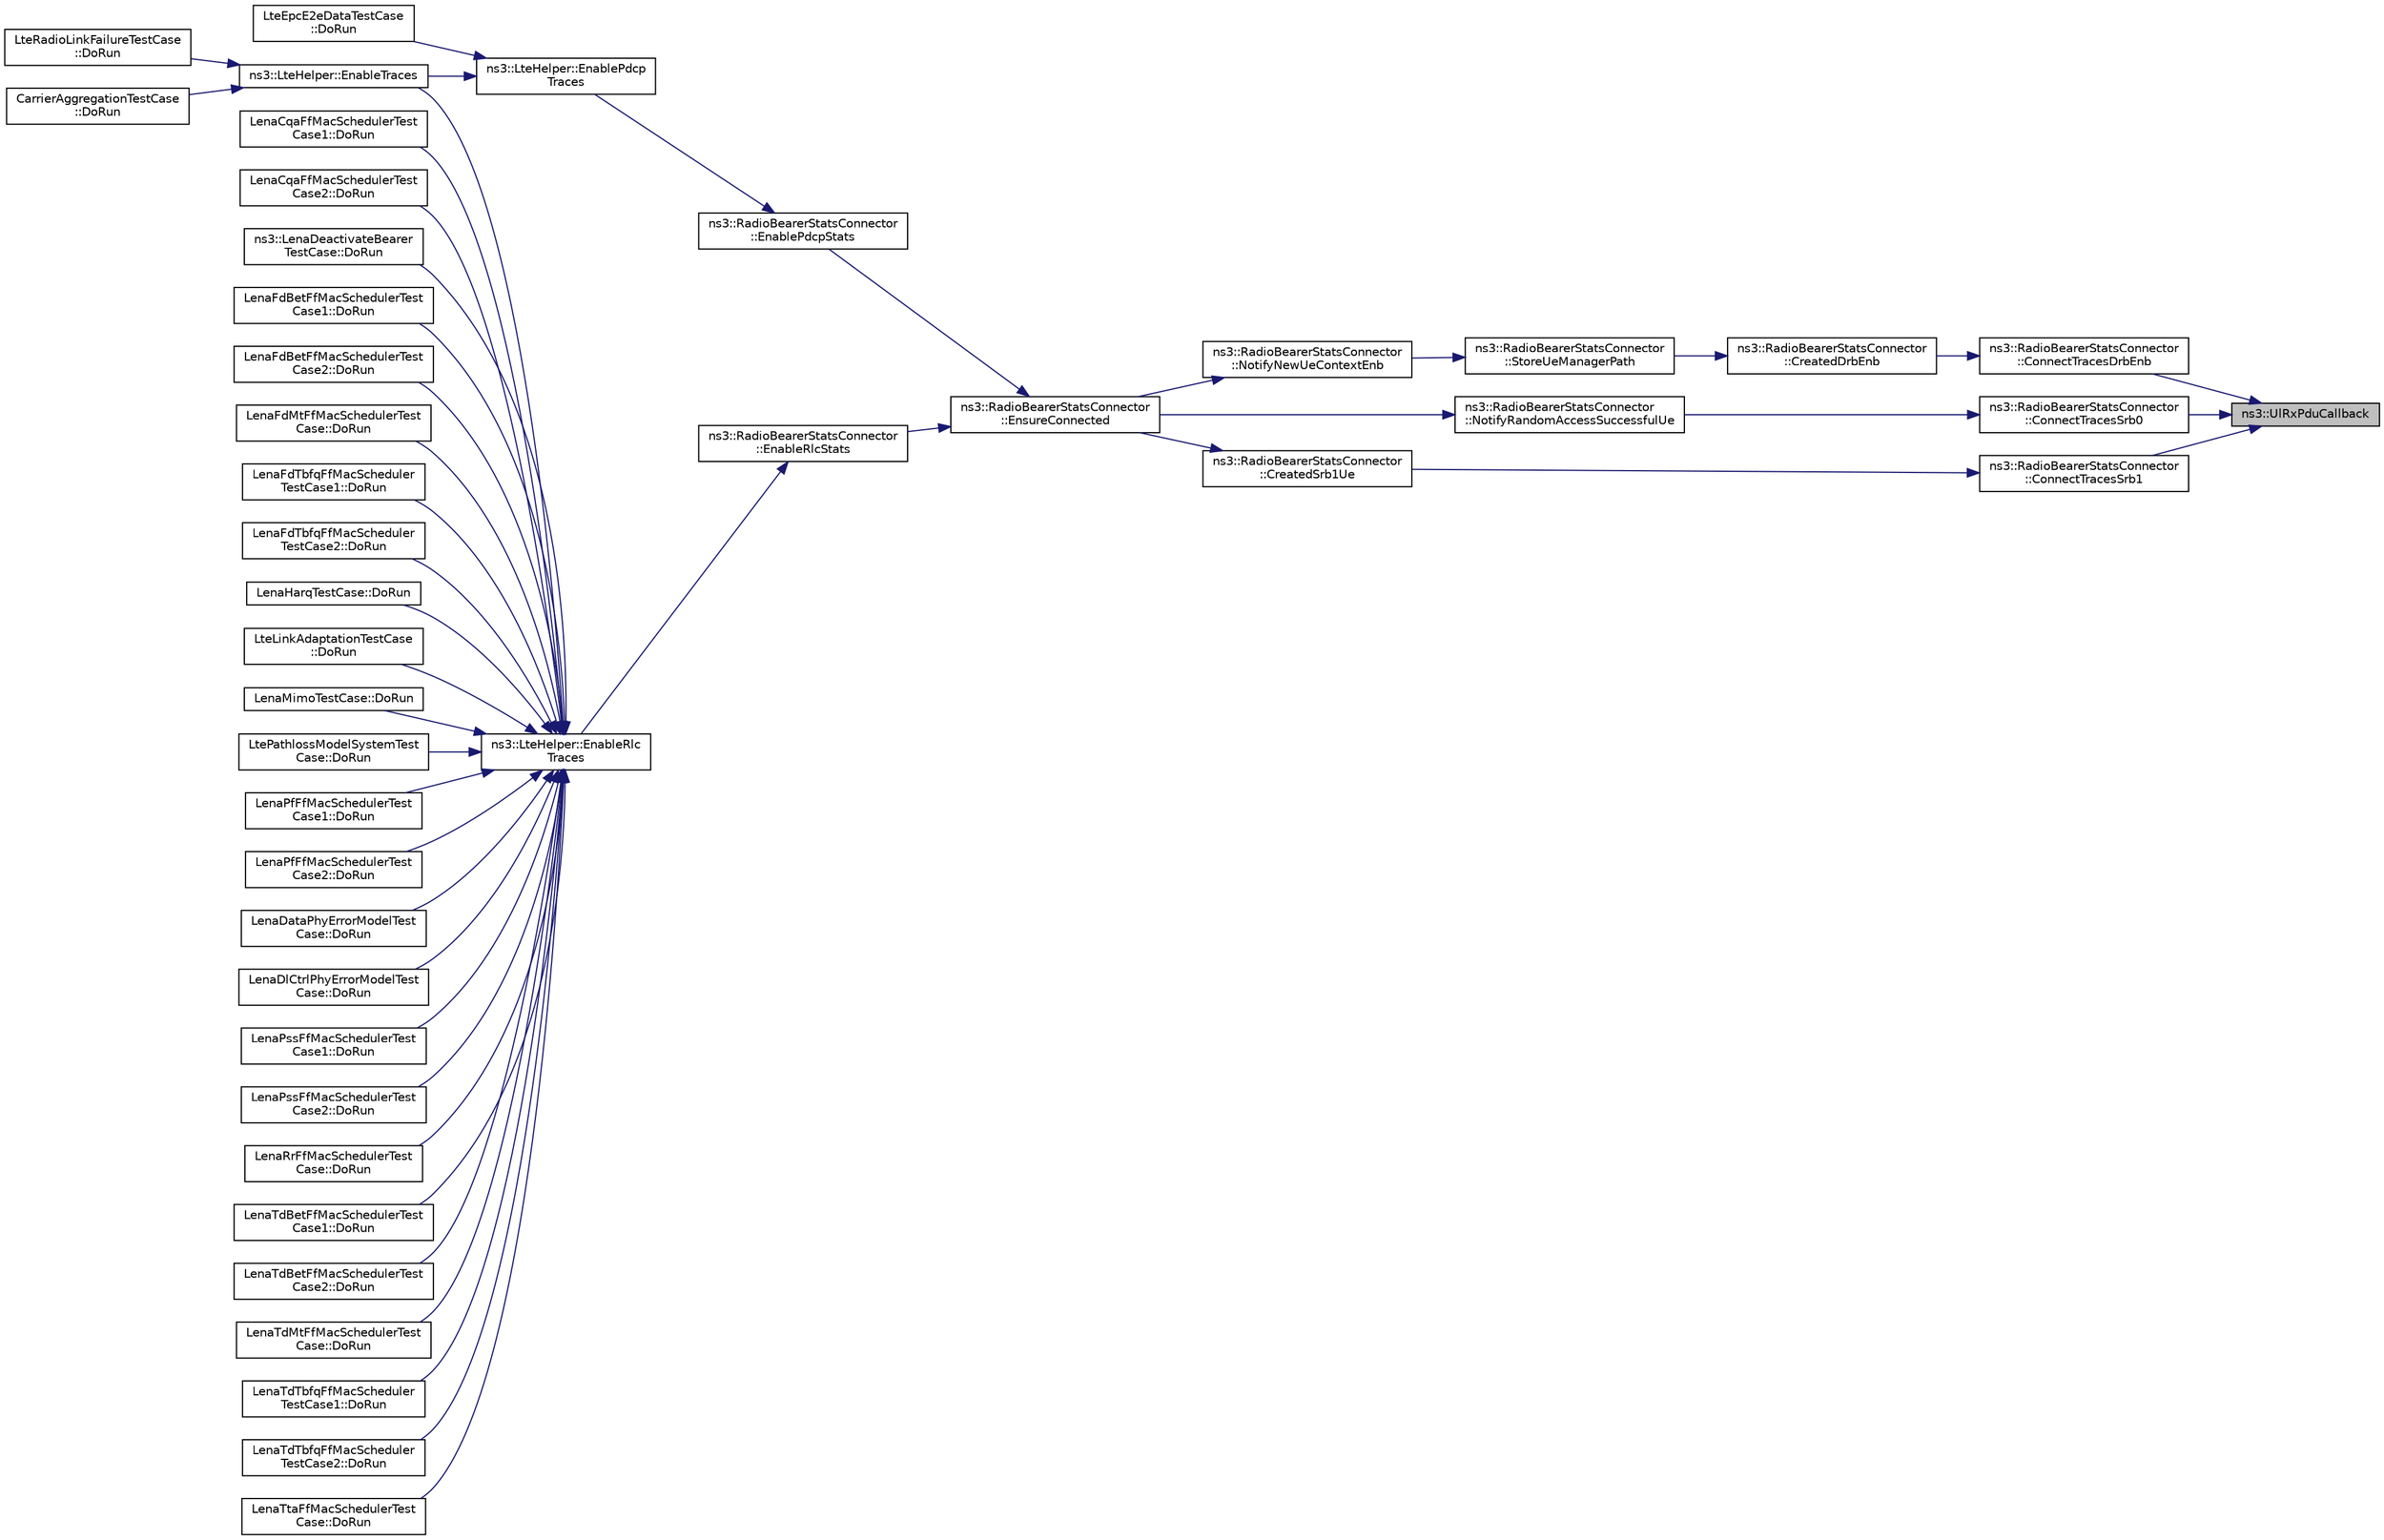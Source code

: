 digraph "ns3::UlRxPduCallback"
{
 // LATEX_PDF_SIZE
  edge [fontname="Helvetica",fontsize="10",labelfontname="Helvetica",labelfontsize="10"];
  node [fontname="Helvetica",fontsize="10",shape=record];
  rankdir="RL";
  Node1 [label="ns3::UlRxPduCallback",height=0.2,width=0.4,color="black", fillcolor="grey75", style="filled", fontcolor="black",tooltip="Callback function for UL RX statistics for both RLC and PDCP."];
  Node1 -> Node2 [dir="back",color="midnightblue",fontsize="10",style="solid",fontname="Helvetica"];
  Node2 [label="ns3::RadioBearerStatsConnector\l::ConnectTracesDrbEnb",height=0.2,width=0.4,color="black", fillcolor="white", style="filled",URL="$classns3_1_1_radio_bearer_stats_connector.html#a11712a16157f220f33b95e1c4f0aa952",tooltip="Connects DRB trace sources at eNB to RLC and PDCP calculators."];
  Node2 -> Node3 [dir="back",color="midnightblue",fontsize="10",style="solid",fontname="Helvetica"];
  Node3 [label="ns3::RadioBearerStatsConnector\l::CreatedDrbEnb",height=0.2,width=0.4,color="black", fillcolor="white", style="filled",URL="$classns3_1_1_radio_bearer_stats_connector.html#ab055d0cb9204cbecb75a1db44b2f6108",tooltip="Function hooked to DrbCreated trace source at UE manager in eNB RRC, which is fired when DRB is creat..."];
  Node3 -> Node4 [dir="back",color="midnightblue",fontsize="10",style="solid",fontname="Helvetica"];
  Node4 [label="ns3::RadioBearerStatsConnector\l::StoreUeManagerPath",height=0.2,width=0.4,color="black", fillcolor="white", style="filled",URL="$classns3_1_1_radio_bearer_stats_connector.html#a413a341a69c6ab2aa239da5bde547144",tooltip="Creates UE Manager path and stores it in m_ueManagerPathByCellIdRnti."];
  Node4 -> Node5 [dir="back",color="midnightblue",fontsize="10",style="solid",fontname="Helvetica"];
  Node5 [label="ns3::RadioBearerStatsConnector\l::NotifyNewUeContextEnb",height=0.2,width=0.4,color="black", fillcolor="white", style="filled",URL="$classns3_1_1_radio_bearer_stats_connector.html#a78cb88c11eff737f35c1ea9cd42d75a2",tooltip="Function hooked to NewUeContext trace source at eNB RRC, which is fired upon creation of a new UE con..."];
  Node5 -> Node6 [dir="back",color="midnightblue",fontsize="10",style="solid",fontname="Helvetica"];
  Node6 [label="ns3::RadioBearerStatsConnector\l::EnsureConnected",height=0.2,width=0.4,color="black", fillcolor="white", style="filled",URL="$classns3_1_1_radio_bearer_stats_connector.html#aba249ded64e78b11c7d2d54354118154",tooltip="Connects trace sinks to appropriate trace sources."];
  Node6 -> Node7 [dir="back",color="midnightblue",fontsize="10",style="solid",fontname="Helvetica"];
  Node7 [label="ns3::RadioBearerStatsConnector\l::EnablePdcpStats",height=0.2,width=0.4,color="black", fillcolor="white", style="filled",URL="$classns3_1_1_radio_bearer_stats_connector.html#a28d09ec1f97c680dfe67ab91150fdfa4",tooltip="Enables trace sinks for PDCP layer."];
  Node7 -> Node8 [dir="back",color="midnightblue",fontsize="10",style="solid",fontname="Helvetica"];
  Node8 [label="ns3::LteHelper::EnablePdcp\lTraces",height=0.2,width=0.4,color="black", fillcolor="white", style="filled",URL="$classns3_1_1_lte_helper.html#adc62a53efe0437cf09062c9d6a95af3d",tooltip="Enable trace sinks for PDCP layer."];
  Node8 -> Node9 [dir="back",color="midnightblue",fontsize="10",style="solid",fontname="Helvetica"];
  Node9 [label="LteEpcE2eDataTestCase\l::DoRun",height=0.2,width=0.4,color="black", fillcolor="white", style="filled",URL="$class_lte_epc_e2e_data_test_case.html#a7b55bb639cd07d8b68365444a4cea639",tooltip="Implementation to actually run this TestCase."];
  Node8 -> Node10 [dir="back",color="midnightblue",fontsize="10",style="solid",fontname="Helvetica"];
  Node10 [label="ns3::LteHelper::EnableTraces",height=0.2,width=0.4,color="black", fillcolor="white", style="filled",URL="$classns3_1_1_lte_helper.html#aeb70fd96f1c58806a5b7ad9f68a795e0",tooltip="Enables trace sinks for PHY, MAC, RLC and PDCP."];
  Node10 -> Node11 [dir="back",color="midnightblue",fontsize="10",style="solid",fontname="Helvetica"];
  Node11 [label="LteRadioLinkFailureTestCase\l::DoRun",height=0.2,width=0.4,color="black", fillcolor="white", style="filled",URL="$class_lte_radio_link_failure_test_case.html#ae7e2b1f96fbb5c77477c9b5b5905f347",tooltip="Setup the simulation according to the configuration set by the class constructor, run it,..."];
  Node10 -> Node12 [dir="back",color="midnightblue",fontsize="10",style="solid",fontname="Helvetica"];
  Node12 [label="CarrierAggregationTestCase\l::DoRun",height=0.2,width=0.4,color="black", fillcolor="white", style="filled",URL="$class_carrier_aggregation_test_case.html#a20f3e28f3a6dd2919e51e508b78afa59",tooltip="Implementation to actually run this TestCase."];
  Node6 -> Node13 [dir="back",color="midnightblue",fontsize="10",style="solid",fontname="Helvetica"];
  Node13 [label="ns3::RadioBearerStatsConnector\l::EnableRlcStats",height=0.2,width=0.4,color="black", fillcolor="white", style="filled",URL="$classns3_1_1_radio_bearer_stats_connector.html#a75ac2448eff569ea1b65671365191e2e",tooltip="Enables trace sinks for RLC layer."];
  Node13 -> Node14 [dir="back",color="midnightblue",fontsize="10",style="solid",fontname="Helvetica"];
  Node14 [label="ns3::LteHelper::EnableRlc\lTraces",height=0.2,width=0.4,color="black", fillcolor="white", style="filled",URL="$classns3_1_1_lte_helper.html#abadfdd04d30b261e9b6f0846b4784928",tooltip="Enable trace sinks for RLC layer."];
  Node14 -> Node15 [dir="back",color="midnightblue",fontsize="10",style="solid",fontname="Helvetica"];
  Node15 [label="LenaCqaFfMacSchedulerTest\lCase1::DoRun",height=0.2,width=0.4,color="black", fillcolor="white", style="filled",URL="$class_lena_cqa_ff_mac_scheduler_test_case1.html#a91b3e2ef4ff292dbeda5559ff0eae1e6",tooltip="Implementation to actually run this TestCase."];
  Node14 -> Node16 [dir="back",color="midnightblue",fontsize="10",style="solid",fontname="Helvetica"];
  Node16 [label="LenaCqaFfMacSchedulerTest\lCase2::DoRun",height=0.2,width=0.4,color="black", fillcolor="white", style="filled",URL="$class_lena_cqa_ff_mac_scheduler_test_case2.html#a773e8490a80a3afe50adf54d713d3e4a",tooltip="Implementation to actually run this TestCase."];
  Node14 -> Node17 [dir="back",color="midnightblue",fontsize="10",style="solid",fontname="Helvetica"];
  Node17 [label="ns3::LenaDeactivateBearer\lTestCase::DoRun",height=0.2,width=0.4,color="black", fillcolor="white", style="filled",URL="$classns3_1_1_lena_deactivate_bearer_test_case.html#a214d777e46f96b701efdfd360871f53f",tooltip="Implementation to actually run this TestCase."];
  Node14 -> Node18 [dir="back",color="midnightblue",fontsize="10",style="solid",fontname="Helvetica"];
  Node18 [label="LenaFdBetFfMacSchedulerTest\lCase1::DoRun",height=0.2,width=0.4,color="black", fillcolor="white", style="filled",URL="$class_lena_fd_bet_ff_mac_scheduler_test_case1.html#a21b7a9f396adcc1ab24ddefc919345f2",tooltip="Implementation to actually run this TestCase."];
  Node14 -> Node19 [dir="back",color="midnightblue",fontsize="10",style="solid",fontname="Helvetica"];
  Node19 [label="LenaFdBetFfMacSchedulerTest\lCase2::DoRun",height=0.2,width=0.4,color="black", fillcolor="white", style="filled",URL="$class_lena_fd_bet_ff_mac_scheduler_test_case2.html#a51c587a50f2087be7c3950f4d2d82852",tooltip="Implementation to actually run this TestCase."];
  Node14 -> Node20 [dir="back",color="midnightblue",fontsize="10",style="solid",fontname="Helvetica"];
  Node20 [label="LenaFdMtFfMacSchedulerTest\lCase::DoRun",height=0.2,width=0.4,color="black", fillcolor="white", style="filled",URL="$class_lena_fd_mt_ff_mac_scheduler_test_case.html#a5cfc445b7daa4a02df317b46ee007f1a",tooltip="Implementation to actually run this TestCase."];
  Node14 -> Node21 [dir="back",color="midnightblue",fontsize="10",style="solid",fontname="Helvetica"];
  Node21 [label="LenaFdTbfqFfMacScheduler\lTestCase1::DoRun",height=0.2,width=0.4,color="black", fillcolor="white", style="filled",URL="$class_lena_fd_tbfq_ff_mac_scheduler_test_case1.html#ae0536bf54d4e05fbf3600c1654c14cc0",tooltip="Implementation to actually run this TestCase."];
  Node14 -> Node22 [dir="back",color="midnightblue",fontsize="10",style="solid",fontname="Helvetica"];
  Node22 [label="LenaFdTbfqFfMacScheduler\lTestCase2::DoRun",height=0.2,width=0.4,color="black", fillcolor="white", style="filled",URL="$class_lena_fd_tbfq_ff_mac_scheduler_test_case2.html#a2e43d4f9483463dffa86410a1ce47140",tooltip="Implementation to actually run this TestCase."];
  Node14 -> Node23 [dir="back",color="midnightblue",fontsize="10",style="solid",fontname="Helvetica"];
  Node23 [label="LenaHarqTestCase::DoRun",height=0.2,width=0.4,color="black", fillcolor="white", style="filled",URL="$class_lena_harq_test_case.html#a77a86faca2ff6021e971516d82ea0533",tooltip="Implementation to actually run this TestCase."];
  Node14 -> Node24 [dir="back",color="midnightblue",fontsize="10",style="solid",fontname="Helvetica"];
  Node24 [label="LteLinkAdaptationTestCase\l::DoRun",height=0.2,width=0.4,color="black", fillcolor="white", style="filled",URL="$class_lte_link_adaptation_test_case.html#a2310163be7e860827f18fce7fd100649",tooltip="Implementation to actually run this TestCase."];
  Node14 -> Node25 [dir="back",color="midnightblue",fontsize="10",style="solid",fontname="Helvetica"];
  Node25 [label="LenaMimoTestCase::DoRun",height=0.2,width=0.4,color="black", fillcolor="white", style="filled",URL="$class_lena_mimo_test_case.html#a5479f5cb1621e84f8d28b4779f3e3b7c",tooltip="Implementation to actually run this TestCase."];
  Node14 -> Node26 [dir="back",color="midnightblue",fontsize="10",style="solid",fontname="Helvetica"];
  Node26 [label="LtePathlossModelSystemTest\lCase::DoRun",height=0.2,width=0.4,color="black", fillcolor="white", style="filled",URL="$class_lte_pathloss_model_system_test_case.html#a6cf8d23b5eab69a72e893419bbd13c1b",tooltip="Implementation to actually run this TestCase."];
  Node14 -> Node27 [dir="back",color="midnightblue",fontsize="10",style="solid",fontname="Helvetica"];
  Node27 [label="LenaPfFfMacSchedulerTest\lCase1::DoRun",height=0.2,width=0.4,color="black", fillcolor="white", style="filled",URL="$class_lena_pf_ff_mac_scheduler_test_case1.html#a34e366045d568d5a38bedfeebbf72b79",tooltip="Implementation to actually run this TestCase."];
  Node14 -> Node28 [dir="back",color="midnightblue",fontsize="10",style="solid",fontname="Helvetica"];
  Node28 [label="LenaPfFfMacSchedulerTest\lCase2::DoRun",height=0.2,width=0.4,color="black", fillcolor="white", style="filled",URL="$class_lena_pf_ff_mac_scheduler_test_case2.html#a693c0eff7472d9b3bb12f1f95e46253b",tooltip="Implementation to actually run this TestCase."];
  Node14 -> Node29 [dir="back",color="midnightblue",fontsize="10",style="solid",fontname="Helvetica"];
  Node29 [label="LenaDataPhyErrorModelTest\lCase::DoRun",height=0.2,width=0.4,color="black", fillcolor="white", style="filled",URL="$class_lena_data_phy_error_model_test_case.html#a363738c5b8d73b6b3398dc526faf7792",tooltip="Implementation to actually run this TestCase."];
  Node14 -> Node30 [dir="back",color="midnightblue",fontsize="10",style="solid",fontname="Helvetica"];
  Node30 [label="LenaDlCtrlPhyErrorModelTest\lCase::DoRun",height=0.2,width=0.4,color="black", fillcolor="white", style="filled",URL="$class_lena_dl_ctrl_phy_error_model_test_case.html#a1fb7c0a2adfe1083d7e0883b866b0954",tooltip="Implementation to actually run this TestCase."];
  Node14 -> Node31 [dir="back",color="midnightblue",fontsize="10",style="solid",fontname="Helvetica"];
  Node31 [label="LenaPssFfMacSchedulerTest\lCase1::DoRun",height=0.2,width=0.4,color="black", fillcolor="white", style="filled",URL="$class_lena_pss_ff_mac_scheduler_test_case1.html#a82b48ffdd476a2c0b5b111aaa2702fc9",tooltip="Implementation to actually run this TestCase."];
  Node14 -> Node32 [dir="back",color="midnightblue",fontsize="10",style="solid",fontname="Helvetica"];
  Node32 [label="LenaPssFfMacSchedulerTest\lCase2::DoRun",height=0.2,width=0.4,color="black", fillcolor="white", style="filled",URL="$class_lena_pss_ff_mac_scheduler_test_case2.html#aff2e955c075aacd1f05d38b81ace0c3a",tooltip="Implementation to actually run this TestCase."];
  Node14 -> Node33 [dir="back",color="midnightblue",fontsize="10",style="solid",fontname="Helvetica"];
  Node33 [label="LenaRrFfMacSchedulerTest\lCase::DoRun",height=0.2,width=0.4,color="black", fillcolor="white", style="filled",URL="$class_lena_rr_ff_mac_scheduler_test_case.html#a1e221eff047ec55f7f1d36daab1f1d91",tooltip="Implementation to actually run this TestCase."];
  Node14 -> Node34 [dir="back",color="midnightblue",fontsize="10",style="solid",fontname="Helvetica"];
  Node34 [label="LenaTdBetFfMacSchedulerTest\lCase1::DoRun",height=0.2,width=0.4,color="black", fillcolor="white", style="filled",URL="$class_lena_td_bet_ff_mac_scheduler_test_case1.html#a7d559a1158bc847fbf816ed856b7b8eb",tooltip="Implementation to actually run this TestCase."];
  Node14 -> Node35 [dir="back",color="midnightblue",fontsize="10",style="solid",fontname="Helvetica"];
  Node35 [label="LenaTdBetFfMacSchedulerTest\lCase2::DoRun",height=0.2,width=0.4,color="black", fillcolor="white", style="filled",URL="$class_lena_td_bet_ff_mac_scheduler_test_case2.html#a57f91550eee3286bec279c76f9ab8a19",tooltip="Implementation to actually run this TestCase."];
  Node14 -> Node36 [dir="back",color="midnightblue",fontsize="10",style="solid",fontname="Helvetica"];
  Node36 [label="LenaTdMtFfMacSchedulerTest\lCase::DoRun",height=0.2,width=0.4,color="black", fillcolor="white", style="filled",URL="$class_lena_td_mt_ff_mac_scheduler_test_case.html#a58d638cd7e72948bb9956cd770eb053f",tooltip="Implementation to actually run this TestCase."];
  Node14 -> Node37 [dir="back",color="midnightblue",fontsize="10",style="solid",fontname="Helvetica"];
  Node37 [label="LenaTdTbfqFfMacScheduler\lTestCase1::DoRun",height=0.2,width=0.4,color="black", fillcolor="white", style="filled",URL="$class_lena_td_tbfq_ff_mac_scheduler_test_case1.html#a7cc404c3537ef82bd8c4d8ebee0af929",tooltip="Implementation to actually run this TestCase."];
  Node14 -> Node38 [dir="back",color="midnightblue",fontsize="10",style="solid",fontname="Helvetica"];
  Node38 [label="LenaTdTbfqFfMacScheduler\lTestCase2::DoRun",height=0.2,width=0.4,color="black", fillcolor="white", style="filled",URL="$class_lena_td_tbfq_ff_mac_scheduler_test_case2.html#a4029c5006bf9136e36d90101934b1db0",tooltip="Implementation to actually run this TestCase."];
  Node14 -> Node39 [dir="back",color="midnightblue",fontsize="10",style="solid",fontname="Helvetica"];
  Node39 [label="LenaTtaFfMacSchedulerTest\lCase::DoRun",height=0.2,width=0.4,color="black", fillcolor="white", style="filled",URL="$class_lena_tta_ff_mac_scheduler_test_case.html#a6c4a3631833e54ea62e6c454e937348a",tooltip="Implementation to actually run this TestCase."];
  Node14 -> Node10 [dir="back",color="midnightblue",fontsize="10",style="solid",fontname="Helvetica"];
  Node1 -> Node40 [dir="back",color="midnightblue",fontsize="10",style="solid",fontname="Helvetica"];
  Node40 [label="ns3::RadioBearerStatsConnector\l::ConnectTracesSrb0",height=0.2,width=0.4,color="black", fillcolor="white", style="filled",URL="$classns3_1_1_radio_bearer_stats_connector.html#a1f6fbe1bdc86f1a2e08403c0b72ba538",tooltip="Connects SRB0 trace sources at UE and eNB to RLC and PDCP calculators."];
  Node40 -> Node41 [dir="back",color="midnightblue",fontsize="10",style="solid",fontname="Helvetica"];
  Node41 [label="ns3::RadioBearerStatsConnector\l::NotifyRandomAccessSuccessfulUe",height=0.2,width=0.4,color="black", fillcolor="white", style="filled",URL="$classns3_1_1_radio_bearer_stats_connector.html#a2bd1e59ad20e4959925ee606ac324a42",tooltip="Function hooked to RandomAccessSuccessful trace source at UE RRC, which is fired upon successful comp..."];
  Node41 -> Node6 [dir="back",color="midnightblue",fontsize="10",style="solid",fontname="Helvetica"];
  Node1 -> Node42 [dir="back",color="midnightblue",fontsize="10",style="solid",fontname="Helvetica"];
  Node42 [label="ns3::RadioBearerStatsConnector\l::ConnectTracesSrb1",height=0.2,width=0.4,color="black", fillcolor="white", style="filled",URL="$classns3_1_1_radio_bearer_stats_connector.html#a36eaa4656a7636f47d5023ead3574f76",tooltip="Connects SRB1 trace sources at UE and eNB to RLC and PDCP calculators."];
  Node42 -> Node43 [dir="back",color="midnightblue",fontsize="10",style="solid",fontname="Helvetica"];
  Node43 [label="ns3::RadioBearerStatsConnector\l::CreatedSrb1Ue",height=0.2,width=0.4,color="black", fillcolor="white", style="filled",URL="$classns3_1_1_radio_bearer_stats_connector.html#af0e47231b79a9e8c09e0297719a87e1d",tooltip="Function hooked to Srb1Created trace source at UE RRC, which is fired when SRB1 is created,..."];
  Node43 -> Node6 [dir="back",color="midnightblue",fontsize="10",style="solid",fontname="Helvetica"];
}
